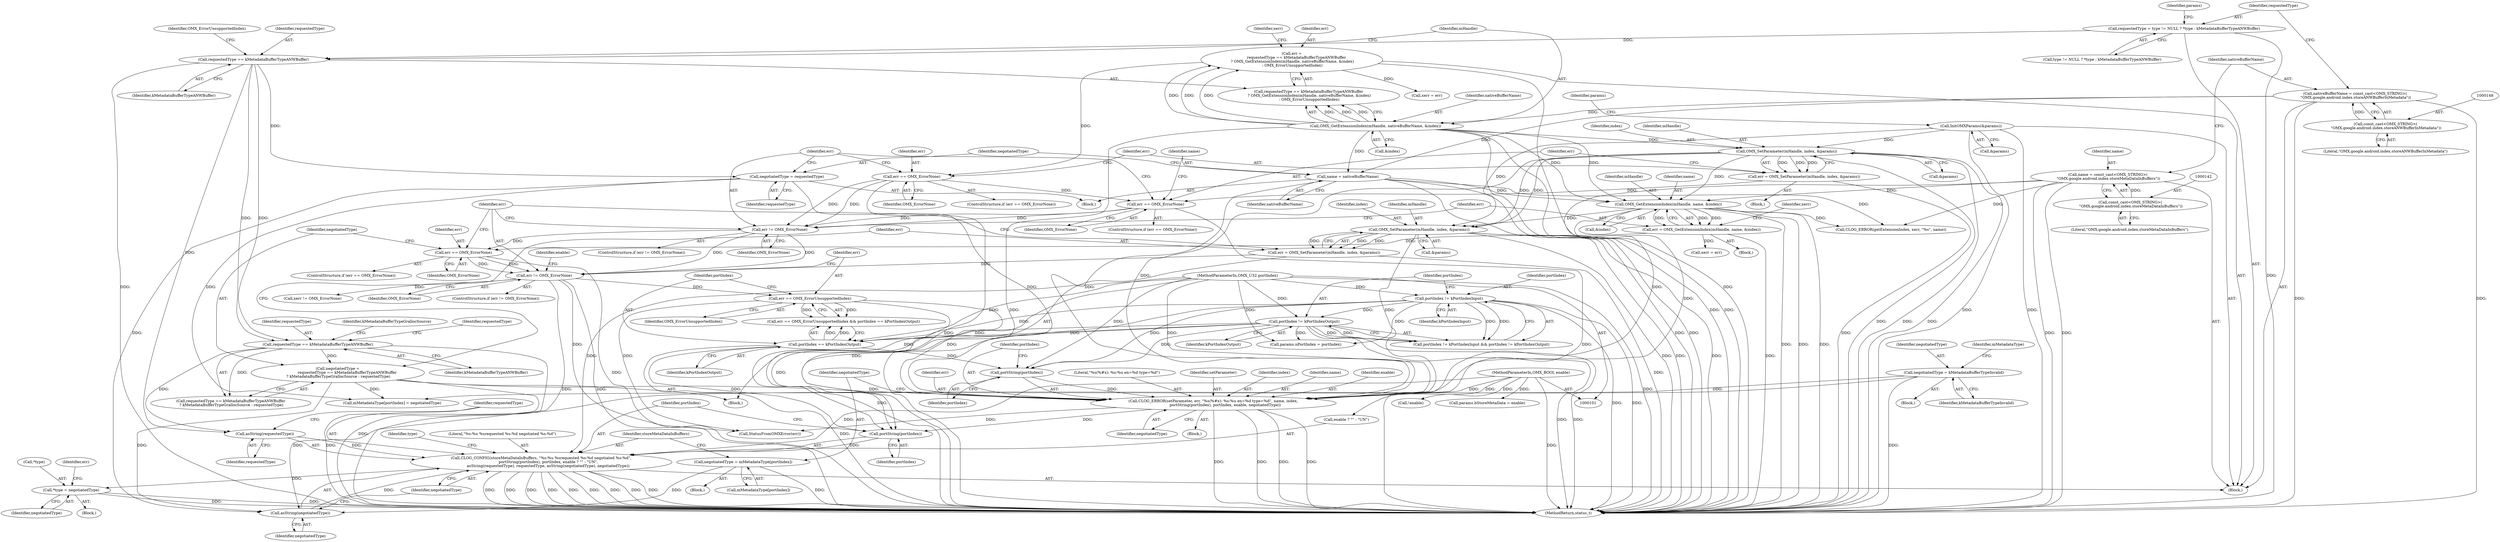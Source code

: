 digraph "0_Android_0f177948ae2640bfe4d70f8e4248e106406b3b0a_15@pointer" {
"1000330" [label="(Call,*type = negotiatedType)"];
"1000309" [label="(Call,CLOG_CONFIG(storeMetaDataInBuffers, \"%s:%u %srequested %s:%d negotiated %s:%d\",\n            portString(portIndex), portIndex, enable ? \"\" : \"UN\",\n            asString(requestedType), requestedType, asString(negotiatedType), negotiatedType))"];
"1000312" [label="(Call,portString(portIndex))"];
"1000279" [label="(Call,CLOG_ERROR(setParameter, err, \"%s(%#x): %s:%u en=%d type=%d\", name, index,\n                    portString(portIndex), portIndex, enable, negotiatedType))"];
"1000257" [label="(Call,err == OMX_ErrorUnsupportedIndex)"];
"1000251" [label="(Call,err != OMX_ErrorNone)"];
"1000216" [label="(Call,err != OMX_ErrorNone)"];
"1000193" [label="(Call,err == OMX_ErrorNone)"];
"1000176" [label="(Call,err =\n        requestedType == kMetadataBufferTypeANWBuffer\n ? OMX_GetExtensionIndex(mHandle, nativeBufferName, &index)\n : OMX_ErrorUnsupportedIndex)"];
"1000182" [label="(Call,OMX_GetExtensionIndex(mHandle, nativeBufferName, &index))"];
"1000145" [label="(Call,nativeBufferName = const_cast<OMX_STRING>(\n \"OMX.google.android.index.storeANWBufferInMetadata\"))"];
"1000147" [label="(Call,const_cast<OMX_STRING>(\n \"OMX.google.android.index.storeANWBufferInMetadata\"))"];
"1000205" [label="(Call,err == OMX_ErrorNone)"];
"1000197" [label="(Call,err = OMX_SetParameter(mHandle, index, &params))"];
"1000199" [label="(Call,OMX_SetParameter(mHandle, index, &params))"];
"1000162" [label="(Call,InitOMXParams(&params))"];
"1000231" [label="(Call,err == OMX_ErrorNone)"];
"1000220" [label="(Call,err = OMX_GetExtensionIndex(mHandle, name, &index))"];
"1000222" [label="(Call,OMX_GetExtensionIndex(mHandle, name, &index))"];
"1000209" [label="(Call,name = nativeBufferName)"];
"1000139" [label="(Call,name = const_cast<OMX_STRING>(\n \"OMX.google.android.index.storeMetaDataInBuffers\"))"];
"1000141" [label="(Call,const_cast<OMX_STRING>(\n \"OMX.google.android.index.storeMetaDataInBuffers\"))"];
"1000243" [label="(Call,err = OMX_SetParameter(mHandle, index, &params))"];
"1000245" [label="(Call,OMX_SetParameter(mHandle, index, &params))"];
"1000285" [label="(Call,portString(portIndex))"];
"1000260" [label="(Call,portIndex == kPortIndexOutput)"];
"1000102" [label="(MethodParameterIn,OMX_U32 portIndex)"];
"1000116" [label="(Call,portIndex != kPortIndexInput)"];
"1000119" [label="(Call,portIndex != kPortIndexOutput)"];
"1000103" [label="(MethodParameterIn,OMX_BOOL enable)"];
"1000235" [label="(Call,negotiatedType =\n                requestedType == kMetadataBufferTypeANWBuffer\n ? kMetadataBufferTypeGrallocSource : requestedType)"];
"1000238" [label="(Call,requestedType == kMetadataBufferTypeANWBuffer)"];
"1000179" [label="(Call,requestedType == kMetadataBufferTypeANWBuffer)"];
"1000152" [label="(Call,requestedType = type != NULL ? *type : kMetadataBufferTypeANWBuffer)"];
"1000212" [label="(Call,negotiatedType = requestedType)"];
"1000319" [label="(Call,asString(requestedType))"];
"1000322" [label="(Call,asString(negotiatedType))"];
"1000290" [label="(Call,negotiatedType = mMetadataType[portIndex])"];
"1000301" [label="(Call,negotiatedType = kMetadataBufferTypeInvalid)"];
"1000281" [label="(Identifier,err)"];
"1000244" [label="(Identifier,err)"];
"1000246" [label="(Identifier,mHandle)"];
"1000195" [label="(Identifier,OMX_ErrorNone)"];
"1000228" [label="(Identifier,xerr)"];
"1000180" [label="(Identifier,requestedType)"];
"1000272" [label="(Call,CLOG_ERROR(getExtensionIndex, xerr, \"%s\", name))"];
"1000282" [label="(Literal,\"%s(%#x): %s:%u en=%d type=%d\")"];
"1000105" [label="(Block,)"];
"1000140" [label="(Identifier,name)"];
"1000314" [label="(Identifier,portIndex)"];
"1000330" [label="(Call,*type = negotiatedType)"];
"1000153" [label="(Identifier,requestedType)"];
"1000103" [label="(MethodParameterIn,OMX_BOOL enable)"];
"1000235" [label="(Call,negotiatedType =\n                requestedType == kMetadataBufferTypeANWBuffer\n ? kMetadataBufferTypeGrallocSource : requestedType)"];
"1000251" [label="(Call,err != OMX_ErrorNone)"];
"1000300" [label="(Block,)"];
"1000177" [label="(Identifier,err)"];
"1000258" [label="(Identifier,err)"];
"1000216" [label="(Call,err != OMX_ErrorNone)"];
"1000257" [label="(Call,err == OMX_ErrorUnsupportedIndex)"];
"1000192" [label="(ControlStructure,if (err == OMX_ErrorNone))"];
"1000239" [label="(Identifier,requestedType)"];
"1000331" [label="(Call,*type)"];
"1000280" [label="(Identifier,setParameter)"];
"1000198" [label="(Identifier,err)"];
"1000145" [label="(Call,nativeBufferName = const_cast<OMX_STRING>(\n \"OMX.google.android.index.storeANWBufferInMetadata\"))"];
"1000193" [label="(Call,err == OMX_ErrorNone)"];
"1000189" [label="(Call,xerr = err)"];
"1000241" [label="(Identifier,kMetadataBufferTypeGrallocSource)"];
"1000212" [label="(Call,negotiatedType = requestedType)"];
"1000236" [label="(Identifier,negotiatedType)"];
"1000217" [label="(Identifier,err)"];
"1000335" [label="(Call,StatusFromOMXError(err))"];
"1000121" [label="(Identifier,kPortIndexOutput)"];
"1000181" [label="(Identifier,kMetadataBufferTypeANWBuffer)"];
"1000302" [label="(Identifier,negotiatedType)"];
"1000182" [label="(Call,OMX_GetExtensionIndex(mHandle, nativeBufferName, &index))"];
"1000194" [label="(Identifier,err)"];
"1000213" [label="(Identifier,negotiatedType)"];
"1000210" [label="(Identifier,name)"];
"1000320" [label="(Identifier,requestedType)"];
"1000259" [label="(Identifier,OMX_ErrorUnsupportedIndex)"];
"1000141" [label="(Call,const_cast<OMX_STRING>(\n \"OMX.google.android.index.storeMetaDataInBuffers\"))"];
"1000162" [label="(Call,InitOMXParams(&params))"];
"1000183" [label="(Identifier,mHandle)"];
"1000242" [label="(Identifier,requestedType)"];
"1000163" [label="(Call,&params)"];
"1000118" [label="(Identifier,kPortIndexInput)"];
"1000261" [label="(Identifier,portIndex)"];
"1000312" [label="(Call,portString(portIndex))"];
"1000284" [label="(Identifier,index)"];
"1000176" [label="(Call,err =\n        requestedType == kMetadataBufferTypeANWBuffer\n ? OMX_GetExtensionIndex(mHandle, nativeBufferName, &index)\n : OMX_ErrorUnsupportedIndex)"];
"1000233" [label="(Identifier,OMX_ErrorNone)"];
"1000219" [label="(Block,)"];
"1000147" [label="(Call,const_cast<OMX_STRING>(\n \"OMX.google.android.index.storeANWBufferInMetadata\"))"];
"1000232" [label="(Identifier,err)"];
"1000209" [label="(Call,name = nativeBufferName)"];
"1000240" [label="(Identifier,kMetadataBufferTypeANWBuffer)"];
"1000185" [label="(Call,&index)"];
"1000222" [label="(Call,OMX_GetExtensionIndex(mHandle, name, &index))"];
"1000260" [label="(Call,portIndex == kPortIndexOutput)"];
"1000252" [label="(Identifier,err)"];
"1000298" [label="(Call,!enable)"];
"1000220" [label="(Call,err = OMX_GetExtensionIndex(mHandle, name, &index))"];
"1000152" [label="(Call,requestedType = type != NULL ? *type : kMetadataBufferTypeANWBuffer)"];
"1000324" [label="(Identifier,negotiatedType)"];
"1000207" [label="(Identifier,OMX_ErrorNone)"];
"1000238" [label="(Call,requestedType == kMetadataBufferTypeANWBuffer)"];
"1000199" [label="(Call,OMX_SetParameter(mHandle, index, &params))"];
"1000303" [label="(Identifier,kMetadataBufferTypeInvalid)"];
"1000116" [label="(Call,portIndex != kPortIndexInput)"];
"1000214" [label="(Identifier,requestedType)"];
"1000204" [label="(ControlStructure,if (err == OMX_ErrorNone))"];
"1000285" [label="(Call,portString(portIndex))"];
"1000234" [label="(Block,)"];
"1000256" [label="(Call,err == OMX_ErrorUnsupportedIndex && portIndex == kPortIndexOutput)"];
"1000279" [label="(Call,CLOG_ERROR(setParameter, err, \"%s(%#x): %s:%u en=%d type=%d\", name, index,\n                    portString(portIndex), portIndex, enable, negotiatedType))"];
"1000250" [label="(ControlStructure,if (err != OMX_ErrorNone))"];
"1000143" [label="(Literal,\"OMX.google.android.index.storeMetaDataInBuffers\")"];
"1000262" [label="(Identifier,kPortIndexOutput)"];
"1000337" [label="(MethodReturn,status_t)"];
"1000327" [label="(Identifier,type)"];
"1000336" [label="(Identifier,err)"];
"1000154" [label="(Call,type != NULL ? *type : kMetadataBufferTypeANWBuffer)"];
"1000117" [label="(Identifier,portIndex)"];
"1000119" [label="(Call,portIndex != kPortIndexOutput)"];
"1000283" [label="(Identifier,name)"];
"1000268" [label="(Call,xerr != OMX_ErrorNone)"];
"1000237" [label="(Call,requestedType == kMetadataBufferTypeANWBuffer\n ? kMetadataBufferTypeGrallocSource : requestedType)"];
"1000323" [label="(Identifier,negotiatedType)"];
"1000315" [label="(Call,enable ? \"\" : \"UN\")"];
"1000170" [label="(Call,params.bStoreMetaData = enable)"];
"1000253" [label="(Identifier,OMX_ErrorNone)"];
"1000223" [label="(Identifier,mHandle)"];
"1000206" [label="(Identifier,err)"];
"1000164" [label="(Identifier,params)"];
"1000254" [label="(Block,)"];
"1000311" [label="(Literal,\"%s:%u %srequested %s:%d negotiated %s:%d\")"];
"1000310" [label="(Identifier,storeMetaDataInBuffers)"];
"1000165" [label="(Call,params.nPortIndex = portIndex)"];
"1000309" [label="(Call,CLOG_CONFIG(storeMetaDataInBuffers, \"%s:%u %srequested %s:%d negotiated %s:%d\",\n            portString(portIndex), portIndex, enable ? \"\" : \"UN\",\n            asString(requestedType), requestedType, asString(negotiatedType), negotiatedType))"];
"1000202" [label="(Call,&params)"];
"1000287" [label="(Identifier,portIndex)"];
"1000197" [label="(Call,err = OMX_SetParameter(mHandle, index, &params))"];
"1000149" [label="(Literal,\"OMX.google.android.index.storeANWBufferInMetadata\")"];
"1000211" [label="(Identifier,nativeBufferName)"];
"1000187" [label="(Identifier,OMX_ErrorUnsupportedIndex)"];
"1000196" [label="(Block,)"];
"1000333" [label="(Identifier,negotiatedType)"];
"1000102" [label="(MethodParameterIn,OMX_U32 portIndex)"];
"1000225" [label="(Call,&index)"];
"1000329" [label="(Block,)"];
"1000231" [label="(Call,err == OMX_ErrorNone)"];
"1000304" [label="(Call,mMetadataType[portIndex] = negotiatedType)"];
"1000167" [label="(Identifier,params)"];
"1000248" [label="(Call,&params)"];
"1000289" [label="(Identifier,negotiatedType)"];
"1000286" [label="(Identifier,portIndex)"];
"1000146" [label="(Identifier,nativeBufferName)"];
"1000243" [label="(Call,err = OMX_SetParameter(mHandle, index, &params))"];
"1000299" [label="(Identifier,enable)"];
"1000291" [label="(Identifier,negotiatedType)"];
"1000190" [label="(Identifier,xerr)"];
"1000321" [label="(Identifier,requestedType)"];
"1000200" [label="(Identifier,mHandle)"];
"1000115" [label="(Call,portIndex != kPortIndexInput && portIndex != kPortIndexOutput)"];
"1000227" [label="(Call,xerr = err)"];
"1000319" [label="(Call,asString(requestedType))"];
"1000301" [label="(Call,negotiatedType = kMetadataBufferTypeInvalid)"];
"1000290" [label="(Call,negotiatedType = mMetadataType[portIndex])"];
"1000221" [label="(Identifier,err)"];
"1000230" [label="(ControlStructure,if (err == OMX_ErrorNone))"];
"1000313" [label="(Identifier,portIndex)"];
"1000184" [label="(Identifier,nativeBufferName)"];
"1000292" [label="(Call,mMetadataType[portIndex])"];
"1000178" [label="(Call,requestedType == kMetadataBufferTypeANWBuffer\n ? OMX_GetExtensionIndex(mHandle, nativeBufferName, &index)\n : OMX_ErrorUnsupportedIndex)"];
"1000201" [label="(Identifier,index)"];
"1000306" [label="(Identifier,mMetadataType)"];
"1000139" [label="(Call,name = const_cast<OMX_STRING>(\n \"OMX.google.android.index.storeMetaDataInBuffers\"))"];
"1000120" [label="(Identifier,portIndex)"];
"1000247" [label="(Identifier,index)"];
"1000288" [label="(Identifier,enable)"];
"1000224" [label="(Identifier,name)"];
"1000322" [label="(Call,asString(negotiatedType))"];
"1000278" [label="(Block,)"];
"1000245" [label="(Call,OMX_SetParameter(mHandle, index, &params))"];
"1000208" [label="(Block,)"];
"1000218" [label="(Identifier,OMX_ErrorNone)"];
"1000179" [label="(Call,requestedType == kMetadataBufferTypeANWBuffer)"];
"1000205" [label="(Call,err == OMX_ErrorNone)"];
"1000215" [label="(ControlStructure,if (err != OMX_ErrorNone))"];
"1000330" -> "1000329"  [label="AST: "];
"1000330" -> "1000333"  [label="CFG: "];
"1000331" -> "1000330"  [label="AST: "];
"1000333" -> "1000330"  [label="AST: "];
"1000336" -> "1000330"  [label="CFG: "];
"1000330" -> "1000337"  [label="DDG: "];
"1000330" -> "1000337"  [label="DDG: "];
"1000309" -> "1000330"  [label="DDG: "];
"1000309" -> "1000105"  [label="AST: "];
"1000309" -> "1000324"  [label="CFG: "];
"1000310" -> "1000309"  [label="AST: "];
"1000311" -> "1000309"  [label="AST: "];
"1000312" -> "1000309"  [label="AST: "];
"1000314" -> "1000309"  [label="AST: "];
"1000315" -> "1000309"  [label="AST: "];
"1000319" -> "1000309"  [label="AST: "];
"1000321" -> "1000309"  [label="AST: "];
"1000322" -> "1000309"  [label="AST: "];
"1000324" -> "1000309"  [label="AST: "];
"1000327" -> "1000309"  [label="CFG: "];
"1000309" -> "1000337"  [label="DDG: "];
"1000309" -> "1000337"  [label="DDG: "];
"1000309" -> "1000337"  [label="DDG: "];
"1000309" -> "1000337"  [label="DDG: "];
"1000309" -> "1000337"  [label="DDG: "];
"1000309" -> "1000337"  [label="DDG: "];
"1000309" -> "1000337"  [label="DDG: "];
"1000309" -> "1000337"  [label="DDG: "];
"1000309" -> "1000337"  [label="DDG: "];
"1000312" -> "1000309"  [label="DDG: "];
"1000102" -> "1000309"  [label="DDG: "];
"1000103" -> "1000309"  [label="DDG: "];
"1000319" -> "1000309"  [label="DDG: "];
"1000322" -> "1000309"  [label="DDG: "];
"1000312" -> "1000313"  [label="CFG: "];
"1000313" -> "1000312"  [label="AST: "];
"1000314" -> "1000312"  [label="CFG: "];
"1000279" -> "1000312"  [label="DDG: "];
"1000260" -> "1000312"  [label="DDG: "];
"1000102" -> "1000312"  [label="DDG: "];
"1000116" -> "1000312"  [label="DDG: "];
"1000119" -> "1000312"  [label="DDG: "];
"1000279" -> "1000278"  [label="AST: "];
"1000279" -> "1000289"  [label="CFG: "];
"1000280" -> "1000279"  [label="AST: "];
"1000281" -> "1000279"  [label="AST: "];
"1000282" -> "1000279"  [label="AST: "];
"1000283" -> "1000279"  [label="AST: "];
"1000284" -> "1000279"  [label="AST: "];
"1000285" -> "1000279"  [label="AST: "];
"1000287" -> "1000279"  [label="AST: "];
"1000288" -> "1000279"  [label="AST: "];
"1000289" -> "1000279"  [label="AST: "];
"1000291" -> "1000279"  [label="CFG: "];
"1000279" -> "1000337"  [label="DDG: "];
"1000279" -> "1000337"  [label="DDG: "];
"1000279" -> "1000337"  [label="DDG: "];
"1000279" -> "1000337"  [label="DDG: "];
"1000257" -> "1000279"  [label="DDG: "];
"1000209" -> "1000279"  [label="DDG: "];
"1000139" -> "1000279"  [label="DDG: "];
"1000222" -> "1000279"  [label="DDG: "];
"1000199" -> "1000279"  [label="DDG: "];
"1000245" -> "1000279"  [label="DDG: "];
"1000285" -> "1000279"  [label="DDG: "];
"1000102" -> "1000279"  [label="DDG: "];
"1000103" -> "1000279"  [label="DDG: "];
"1000235" -> "1000279"  [label="DDG: "];
"1000212" -> "1000279"  [label="DDG: "];
"1000279" -> "1000335"  [label="DDG: "];
"1000257" -> "1000256"  [label="AST: "];
"1000257" -> "1000259"  [label="CFG: "];
"1000258" -> "1000257"  [label="AST: "];
"1000259" -> "1000257"  [label="AST: "];
"1000261" -> "1000257"  [label="CFG: "];
"1000256" -> "1000257"  [label="CFG: "];
"1000257" -> "1000337"  [label="DDG: "];
"1000257" -> "1000256"  [label="DDG: "];
"1000257" -> "1000256"  [label="DDG: "];
"1000251" -> "1000257"  [label="DDG: "];
"1000257" -> "1000335"  [label="DDG: "];
"1000251" -> "1000250"  [label="AST: "];
"1000251" -> "1000253"  [label="CFG: "];
"1000252" -> "1000251"  [label="AST: "];
"1000253" -> "1000251"  [label="AST: "];
"1000258" -> "1000251"  [label="CFG: "];
"1000299" -> "1000251"  [label="CFG: "];
"1000251" -> "1000337"  [label="DDG: "];
"1000251" -> "1000337"  [label="DDG: "];
"1000216" -> "1000251"  [label="DDG: "];
"1000216" -> "1000251"  [label="DDG: "];
"1000231" -> "1000251"  [label="DDG: "];
"1000231" -> "1000251"  [label="DDG: "];
"1000243" -> "1000251"  [label="DDG: "];
"1000251" -> "1000268"  [label="DDG: "];
"1000251" -> "1000335"  [label="DDG: "];
"1000216" -> "1000215"  [label="AST: "];
"1000216" -> "1000218"  [label="CFG: "];
"1000217" -> "1000216"  [label="AST: "];
"1000218" -> "1000216"  [label="AST: "];
"1000221" -> "1000216"  [label="CFG: "];
"1000252" -> "1000216"  [label="CFG: "];
"1000193" -> "1000216"  [label="DDG: "];
"1000193" -> "1000216"  [label="DDG: "];
"1000205" -> "1000216"  [label="DDG: "];
"1000205" -> "1000216"  [label="DDG: "];
"1000216" -> "1000231"  [label="DDG: "];
"1000193" -> "1000192"  [label="AST: "];
"1000193" -> "1000195"  [label="CFG: "];
"1000194" -> "1000193"  [label="AST: "];
"1000195" -> "1000193"  [label="AST: "];
"1000198" -> "1000193"  [label="CFG: "];
"1000217" -> "1000193"  [label="CFG: "];
"1000193" -> "1000337"  [label="DDG: "];
"1000176" -> "1000193"  [label="DDG: "];
"1000193" -> "1000205"  [label="DDG: "];
"1000176" -> "1000105"  [label="AST: "];
"1000176" -> "1000178"  [label="CFG: "];
"1000177" -> "1000176"  [label="AST: "];
"1000178" -> "1000176"  [label="AST: "];
"1000190" -> "1000176"  [label="CFG: "];
"1000176" -> "1000337"  [label="DDG: "];
"1000182" -> "1000176"  [label="DDG: "];
"1000182" -> "1000176"  [label="DDG: "];
"1000182" -> "1000176"  [label="DDG: "];
"1000176" -> "1000189"  [label="DDG: "];
"1000182" -> "1000178"  [label="AST: "];
"1000182" -> "1000185"  [label="CFG: "];
"1000183" -> "1000182"  [label="AST: "];
"1000184" -> "1000182"  [label="AST: "];
"1000185" -> "1000182"  [label="AST: "];
"1000178" -> "1000182"  [label="CFG: "];
"1000182" -> "1000337"  [label="DDG: "];
"1000182" -> "1000337"  [label="DDG: "];
"1000182" -> "1000337"  [label="DDG: "];
"1000182" -> "1000178"  [label="DDG: "];
"1000182" -> "1000178"  [label="DDG: "];
"1000182" -> "1000178"  [label="DDG: "];
"1000145" -> "1000182"  [label="DDG: "];
"1000182" -> "1000199"  [label="DDG: "];
"1000182" -> "1000209"  [label="DDG: "];
"1000182" -> "1000222"  [label="DDG: "];
"1000182" -> "1000222"  [label="DDG: "];
"1000145" -> "1000105"  [label="AST: "];
"1000145" -> "1000147"  [label="CFG: "];
"1000146" -> "1000145"  [label="AST: "];
"1000147" -> "1000145"  [label="AST: "];
"1000153" -> "1000145"  [label="CFG: "];
"1000145" -> "1000337"  [label="DDG: "];
"1000145" -> "1000337"  [label="DDG: "];
"1000147" -> "1000145"  [label="DDG: "];
"1000145" -> "1000209"  [label="DDG: "];
"1000147" -> "1000149"  [label="CFG: "];
"1000148" -> "1000147"  [label="AST: "];
"1000149" -> "1000147"  [label="AST: "];
"1000205" -> "1000204"  [label="AST: "];
"1000205" -> "1000207"  [label="CFG: "];
"1000206" -> "1000205"  [label="AST: "];
"1000207" -> "1000205"  [label="AST: "];
"1000210" -> "1000205"  [label="CFG: "];
"1000217" -> "1000205"  [label="CFG: "];
"1000205" -> "1000337"  [label="DDG: "];
"1000197" -> "1000205"  [label="DDG: "];
"1000197" -> "1000196"  [label="AST: "];
"1000197" -> "1000199"  [label="CFG: "];
"1000198" -> "1000197"  [label="AST: "];
"1000199" -> "1000197"  [label="AST: "];
"1000206" -> "1000197"  [label="CFG: "];
"1000197" -> "1000337"  [label="DDG: "];
"1000199" -> "1000197"  [label="DDG: "];
"1000199" -> "1000197"  [label="DDG: "];
"1000199" -> "1000197"  [label="DDG: "];
"1000199" -> "1000202"  [label="CFG: "];
"1000200" -> "1000199"  [label="AST: "];
"1000201" -> "1000199"  [label="AST: "];
"1000202" -> "1000199"  [label="AST: "];
"1000199" -> "1000337"  [label="DDG: "];
"1000199" -> "1000337"  [label="DDG: "];
"1000199" -> "1000337"  [label="DDG: "];
"1000162" -> "1000199"  [label="DDG: "];
"1000199" -> "1000222"  [label="DDG: "];
"1000199" -> "1000245"  [label="DDG: "];
"1000199" -> "1000245"  [label="DDG: "];
"1000162" -> "1000105"  [label="AST: "];
"1000162" -> "1000163"  [label="CFG: "];
"1000163" -> "1000162"  [label="AST: "];
"1000167" -> "1000162"  [label="CFG: "];
"1000162" -> "1000337"  [label="DDG: "];
"1000162" -> "1000337"  [label="DDG: "];
"1000162" -> "1000245"  [label="DDG: "];
"1000231" -> "1000230"  [label="AST: "];
"1000231" -> "1000233"  [label="CFG: "];
"1000232" -> "1000231"  [label="AST: "];
"1000233" -> "1000231"  [label="AST: "];
"1000236" -> "1000231"  [label="CFG: "];
"1000252" -> "1000231"  [label="CFG: "];
"1000231" -> "1000337"  [label="DDG: "];
"1000220" -> "1000231"  [label="DDG: "];
"1000220" -> "1000219"  [label="AST: "];
"1000220" -> "1000222"  [label="CFG: "];
"1000221" -> "1000220"  [label="AST: "];
"1000222" -> "1000220"  [label="AST: "];
"1000228" -> "1000220"  [label="CFG: "];
"1000220" -> "1000337"  [label="DDG: "];
"1000222" -> "1000220"  [label="DDG: "];
"1000222" -> "1000220"  [label="DDG: "];
"1000222" -> "1000220"  [label="DDG: "];
"1000220" -> "1000227"  [label="DDG: "];
"1000222" -> "1000225"  [label="CFG: "];
"1000223" -> "1000222"  [label="AST: "];
"1000224" -> "1000222"  [label="AST: "];
"1000225" -> "1000222"  [label="AST: "];
"1000222" -> "1000337"  [label="DDG: "];
"1000222" -> "1000337"  [label="DDG: "];
"1000222" -> "1000337"  [label="DDG: "];
"1000209" -> "1000222"  [label="DDG: "];
"1000139" -> "1000222"  [label="DDG: "];
"1000222" -> "1000245"  [label="DDG: "];
"1000222" -> "1000272"  [label="DDG: "];
"1000209" -> "1000208"  [label="AST: "];
"1000209" -> "1000211"  [label="CFG: "];
"1000210" -> "1000209"  [label="AST: "];
"1000211" -> "1000209"  [label="AST: "];
"1000213" -> "1000209"  [label="CFG: "];
"1000209" -> "1000337"  [label="DDG: "];
"1000209" -> "1000337"  [label="DDG: "];
"1000209" -> "1000272"  [label="DDG: "];
"1000139" -> "1000105"  [label="AST: "];
"1000139" -> "1000141"  [label="CFG: "];
"1000140" -> "1000139"  [label="AST: "];
"1000141" -> "1000139"  [label="AST: "];
"1000146" -> "1000139"  [label="CFG: "];
"1000139" -> "1000337"  [label="DDG: "];
"1000139" -> "1000337"  [label="DDG: "];
"1000141" -> "1000139"  [label="DDG: "];
"1000139" -> "1000272"  [label="DDG: "];
"1000141" -> "1000143"  [label="CFG: "];
"1000142" -> "1000141"  [label="AST: "];
"1000143" -> "1000141"  [label="AST: "];
"1000243" -> "1000234"  [label="AST: "];
"1000243" -> "1000245"  [label="CFG: "];
"1000244" -> "1000243"  [label="AST: "];
"1000245" -> "1000243"  [label="AST: "];
"1000252" -> "1000243"  [label="CFG: "];
"1000243" -> "1000337"  [label="DDG: "];
"1000245" -> "1000243"  [label="DDG: "];
"1000245" -> "1000243"  [label="DDG: "];
"1000245" -> "1000243"  [label="DDG: "];
"1000245" -> "1000248"  [label="CFG: "];
"1000246" -> "1000245"  [label="AST: "];
"1000247" -> "1000245"  [label="AST: "];
"1000248" -> "1000245"  [label="AST: "];
"1000245" -> "1000337"  [label="DDG: "];
"1000245" -> "1000337"  [label="DDG: "];
"1000245" -> "1000337"  [label="DDG: "];
"1000285" -> "1000286"  [label="CFG: "];
"1000286" -> "1000285"  [label="AST: "];
"1000287" -> "1000285"  [label="CFG: "];
"1000260" -> "1000285"  [label="DDG: "];
"1000102" -> "1000285"  [label="DDG: "];
"1000116" -> "1000285"  [label="DDG: "];
"1000119" -> "1000285"  [label="DDG: "];
"1000260" -> "1000256"  [label="AST: "];
"1000260" -> "1000262"  [label="CFG: "];
"1000261" -> "1000260"  [label="AST: "];
"1000262" -> "1000260"  [label="AST: "];
"1000256" -> "1000260"  [label="CFG: "];
"1000260" -> "1000337"  [label="DDG: "];
"1000260" -> "1000256"  [label="DDG: "];
"1000260" -> "1000256"  [label="DDG: "];
"1000102" -> "1000260"  [label="DDG: "];
"1000116" -> "1000260"  [label="DDG: "];
"1000119" -> "1000260"  [label="DDG: "];
"1000119" -> "1000260"  [label="DDG: "];
"1000102" -> "1000101"  [label="AST: "];
"1000102" -> "1000337"  [label="DDG: "];
"1000102" -> "1000116"  [label="DDG: "];
"1000102" -> "1000119"  [label="DDG: "];
"1000102" -> "1000165"  [label="DDG: "];
"1000116" -> "1000115"  [label="AST: "];
"1000116" -> "1000118"  [label="CFG: "];
"1000117" -> "1000116"  [label="AST: "];
"1000118" -> "1000116"  [label="AST: "];
"1000120" -> "1000116"  [label="CFG: "];
"1000115" -> "1000116"  [label="CFG: "];
"1000116" -> "1000337"  [label="DDG: "];
"1000116" -> "1000337"  [label="DDG: "];
"1000116" -> "1000115"  [label="DDG: "];
"1000116" -> "1000115"  [label="DDG: "];
"1000116" -> "1000119"  [label="DDG: "];
"1000116" -> "1000165"  [label="DDG: "];
"1000119" -> "1000115"  [label="AST: "];
"1000119" -> "1000121"  [label="CFG: "];
"1000120" -> "1000119"  [label="AST: "];
"1000121" -> "1000119"  [label="AST: "];
"1000115" -> "1000119"  [label="CFG: "];
"1000119" -> "1000337"  [label="DDG: "];
"1000119" -> "1000337"  [label="DDG: "];
"1000119" -> "1000115"  [label="DDG: "];
"1000119" -> "1000115"  [label="DDG: "];
"1000119" -> "1000165"  [label="DDG: "];
"1000103" -> "1000101"  [label="AST: "];
"1000103" -> "1000337"  [label="DDG: "];
"1000103" -> "1000170"  [label="DDG: "];
"1000103" -> "1000298"  [label="DDG: "];
"1000103" -> "1000315"  [label="DDG: "];
"1000235" -> "1000234"  [label="AST: "];
"1000235" -> "1000237"  [label="CFG: "];
"1000236" -> "1000235"  [label="AST: "];
"1000237" -> "1000235"  [label="AST: "];
"1000244" -> "1000235"  [label="CFG: "];
"1000235" -> "1000337"  [label="DDG: "];
"1000238" -> "1000235"  [label="DDG: "];
"1000235" -> "1000304"  [label="DDG: "];
"1000235" -> "1000322"  [label="DDG: "];
"1000238" -> "1000237"  [label="AST: "];
"1000238" -> "1000240"  [label="CFG: "];
"1000239" -> "1000238"  [label="AST: "];
"1000240" -> "1000238"  [label="AST: "];
"1000241" -> "1000238"  [label="CFG: "];
"1000242" -> "1000238"  [label="CFG: "];
"1000238" -> "1000337"  [label="DDG: "];
"1000179" -> "1000238"  [label="DDG: "];
"1000179" -> "1000238"  [label="DDG: "];
"1000238" -> "1000237"  [label="DDG: "];
"1000238" -> "1000319"  [label="DDG: "];
"1000179" -> "1000178"  [label="AST: "];
"1000179" -> "1000181"  [label="CFG: "];
"1000180" -> "1000179"  [label="AST: "];
"1000181" -> "1000179"  [label="AST: "];
"1000183" -> "1000179"  [label="CFG: "];
"1000187" -> "1000179"  [label="CFG: "];
"1000179" -> "1000337"  [label="DDG: "];
"1000152" -> "1000179"  [label="DDG: "];
"1000179" -> "1000212"  [label="DDG: "];
"1000179" -> "1000319"  [label="DDG: "];
"1000152" -> "1000105"  [label="AST: "];
"1000152" -> "1000154"  [label="CFG: "];
"1000153" -> "1000152"  [label="AST: "];
"1000154" -> "1000152"  [label="AST: "];
"1000164" -> "1000152"  [label="CFG: "];
"1000152" -> "1000337"  [label="DDG: "];
"1000212" -> "1000208"  [label="AST: "];
"1000212" -> "1000214"  [label="CFG: "];
"1000213" -> "1000212"  [label="AST: "];
"1000214" -> "1000212"  [label="AST: "];
"1000217" -> "1000212"  [label="CFG: "];
"1000212" -> "1000304"  [label="DDG: "];
"1000212" -> "1000322"  [label="DDG: "];
"1000319" -> "1000320"  [label="CFG: "];
"1000320" -> "1000319"  [label="AST: "];
"1000321" -> "1000319"  [label="CFG: "];
"1000322" -> "1000323"  [label="CFG: "];
"1000323" -> "1000322"  [label="AST: "];
"1000324" -> "1000322"  [label="CFG: "];
"1000290" -> "1000322"  [label="DDG: "];
"1000301" -> "1000322"  [label="DDG: "];
"1000290" -> "1000254"  [label="AST: "];
"1000290" -> "1000292"  [label="CFG: "];
"1000291" -> "1000290"  [label="AST: "];
"1000292" -> "1000290"  [label="AST: "];
"1000310" -> "1000290"  [label="CFG: "];
"1000290" -> "1000337"  [label="DDG: "];
"1000301" -> "1000300"  [label="AST: "];
"1000301" -> "1000303"  [label="CFG: "];
"1000302" -> "1000301"  [label="AST: "];
"1000303" -> "1000301"  [label="AST: "];
"1000306" -> "1000301"  [label="CFG: "];
"1000301" -> "1000337"  [label="DDG: "];
"1000301" -> "1000304"  [label="DDG: "];
}
